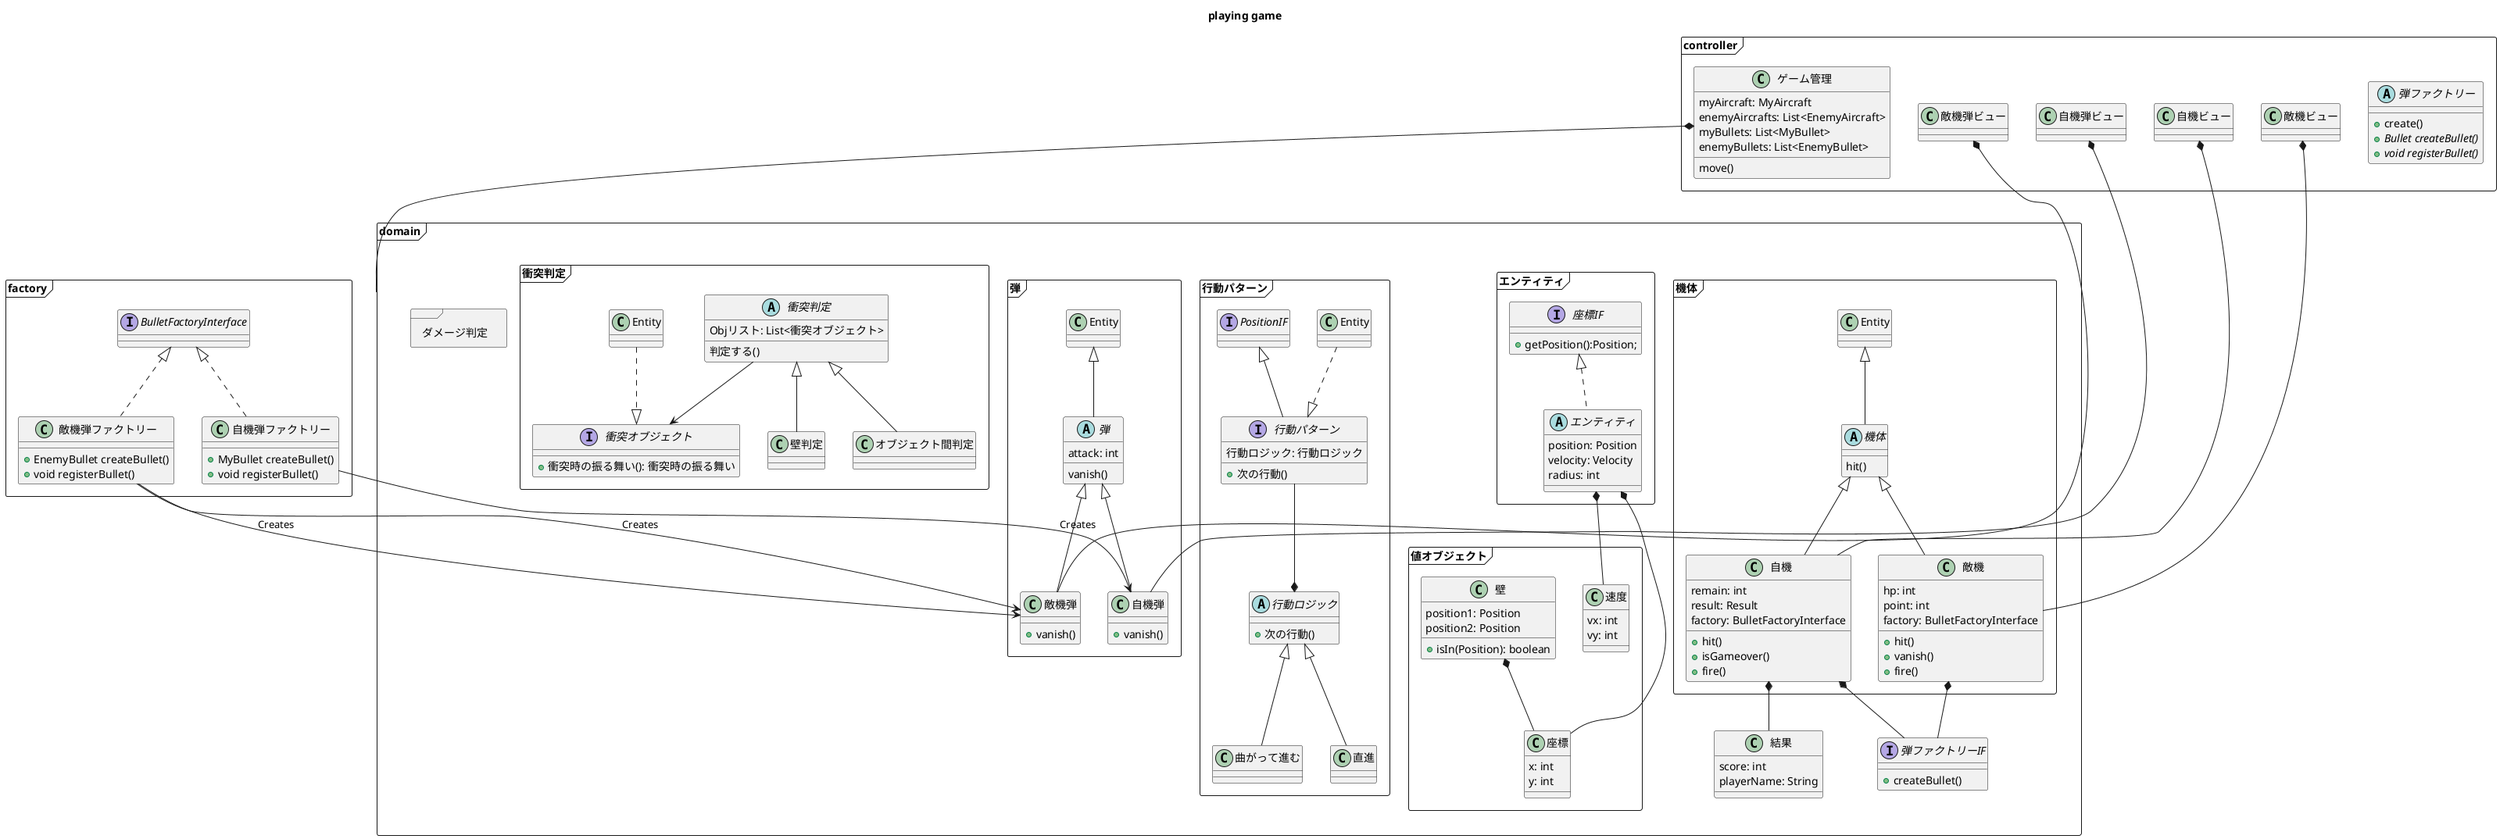 @startuml
title playing game

package domain <<Frame>> {

    package エンティティ <<Frame>> {
        abstract class "エンティティ" as Entity implements PositionIF {
            position: Position
            velocity: Velocity
            radius: int
        }

        interface "座標IF" as PositionIF{
            +getPosition():Position;

        }
    }

    package 値オブジェクト <<Frame>> {
        class "座標" as Position {
            x: int
            y: int
        }

        class "速度" as Velocity {
            vx: int
            vy: int
        }

        class "壁" as Wall {
            position1: Position
            position2: Position

            +isIn(Position): boolean
        }
    }

    Wall *-- Position

    Entity *-- Position
    Entity *-- Velocity

    package 機体 <<Frame>> {
        abstract class "機体" as Aircraft extends Entity {
            hit()
        }

        class "自機" as MyAircraft extends Aircraft {
            remain: int
            result: Result
            factory: BulletFactoryInterface

            +hit()
            +isGameover()
            +fire()
        }
        class "敵機" as EnemyAircraft extends Aircraft {
            hp: int
            point: int
            factory: BulletFactoryInterface

            +hit()
            +vanish()
            +fire()
        }
    }

    interface "弾ファクトリーIF" as BulletFactoryInterface {
        +createBullet()
    }

    MyAircraft *-- BulletFactoryInterface
    EnemyAircraft *-- BulletFactoryInterface

    package 弾 <<Frame>> {
        abstract class "弾" as Bullet extends Entity{
            attack: int

            vanish()
        }

        class "自機弾" as MyBullet extends Bullet {
            +vanish()
        }

        class "敵機弾" as EnemyBullet extends Bullet {
            +vanish()
        }
    }
    class "結果" as Result {
        score: int
        playerName: String
    }

    MyAircraft *-- Result

    package 行動パターン <<Frame>> {
        interface 行動パターン extends PositionIF{
            行動ロジック: 行動ロジック
            +次の行動()
        }

        abstract class "行動ロジック" as actionLogic {
            +次の行動()
        }

        class "直進" as straight extends actionLogic{
        }

        class "曲がって進む" as turn extends actionLogic{
        }

        行動パターン --* actionLogic
        Entity ..|> 行動パターン
    }

    package 衝突判定 <<Frame>> {
        interface 衝突オブジェクト {
            +衝突時の振る舞い(): 衝突時の振る舞い
        }

        abstract 衝突判定 {
            Objリスト: List<衝突オブジェクト>
            判定する()
        }

        class オブジェクト間判定 extends 衝突判定{
        }

        class 壁判定 extends 衝突判定{
        }

        衝突判定 --> 衝突オブジェクト
        Entity ..|> 衝突オブジェクト

    }

    package ダメージ判定 <<Frame>> {
    }

}

package factory <<Frame>> {
    Class "自機弾ファクトリー" as MyBulletFactory implements BulletFactoryInterface{
        +MyBullet createBullet()
        +void registerBullet()
    }
    Class "敵機弾ファクトリー" as EnemyBulletFactory implements BulletFactoryInterface{
        +EnemyBullet createBullet()
        +void registerBullet()
    }

    MyBulletFactory --> MyBullet : Creates
    EnemyBulletFactory --> EnemyBullet : Creates
}

package controller <<Frame>> {
    abstract class "弾ファクトリー" as BulletFactory {
        +create()
        +{abstract} Bullet createBullet()
        +{abstract} void registerBullet()
    }
    class "ゲーム管理" as Administrator {
        myAircraft: MyAircraft
        enemyAircrafts: List<EnemyAircraft>
        myBullets: List<MyBullet>
        enemyBullets: List<EnemyBullet>

        move()
    }
    Class "自機ビュー" as MyAircraftView {
    }

    Class "敵機ビュー" as EnemyAircraftView {
    }

    Class "自機弾ビュー" as MyBulletView {
    }

    Class "敵機弾ビュー" as EnemyBulletView {
    }

    EnemyBulletFactory --> EnemyBullet : Creates
    MyAircraftView *-- MyAircraft
    EnemyAircraftView *-- EnemyAircraft
    MyBulletView *-- MyBullet
    EnemyBulletView *-- EnemyBullet
}

Administrator *-- domain

@enduml